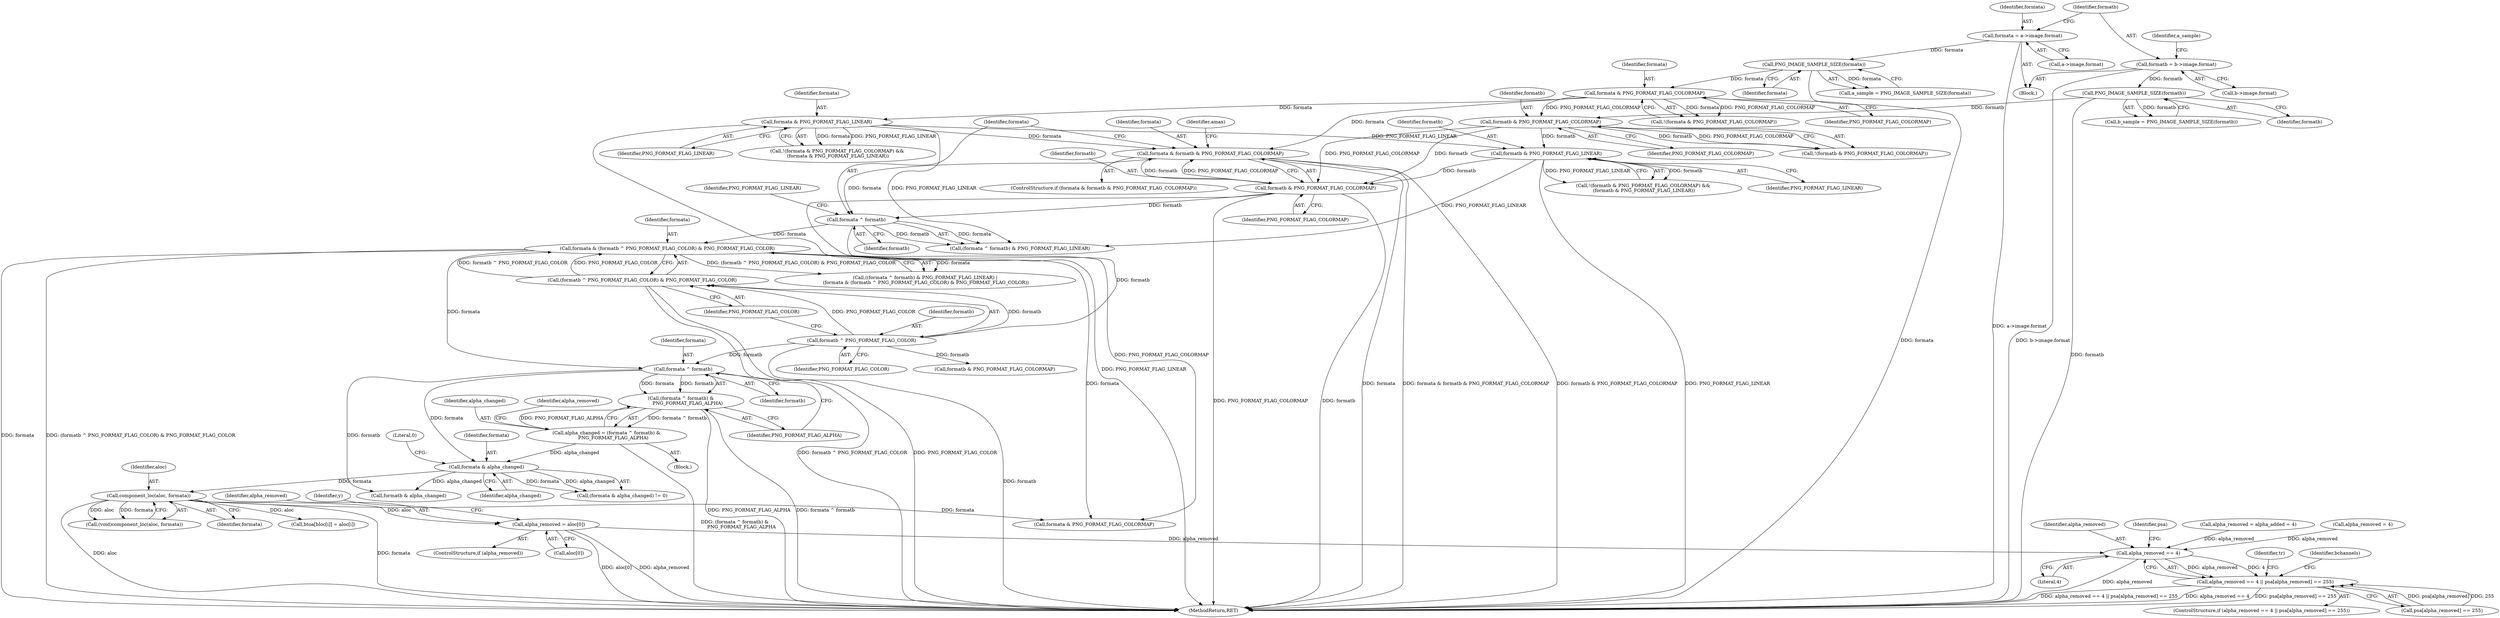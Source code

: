 digraph "0_Android_9d4853418ab2f754c2b63e091c29c5529b8b86ca_27@array" {
"1000767" [label="(Call,alpha_removed = aloc[0])"];
"1000722" [label="(Call,component_loc(aloc, formata))"];
"1000705" [label="(Call,formata & alpha_changed)"];
"1000698" [label="(Call,formata ^ formatb)"];
"1000686" [label="(Call,formata & (formatb ^ PNG_FORMAT_FLAG_COLOR) & PNG_FORMAT_FLAG_COLOR)"];
"1000682" [label="(Call,formata ^ formatb)"];
"1000303" [label="(Call,formata & formatb & PNG_FORMAT_FLAG_COLORMAP)"];
"1000257" [label="(Call,formata & PNG_FORMAT_FLAG_COLORMAP)"];
"1000208" [label="(Call,PNG_IMAGE_SAMPLE_SIZE(formata))"];
"1000190" [label="(Call,formata = a->image.format)"];
"1000260" [label="(Call,formata & PNG_FORMAT_FLAG_LINEAR)"];
"1000305" [label="(Call,formatb & PNG_FORMAT_FLAG_COLORMAP)"];
"1000272" [label="(Call,formatb & PNG_FORMAT_FLAG_LINEAR)"];
"1000269" [label="(Call,formatb & PNG_FORMAT_FLAG_COLORMAP)"];
"1000213" [label="(Call,PNG_IMAGE_SAMPLE_SIZE(formatb))"];
"1000198" [label="(Call,formatb = b->image.format)"];
"1000688" [label="(Call,(formatb ^ PNG_FORMAT_FLAG_COLOR) & PNG_FORMAT_FLAG_COLOR)"];
"1000689" [label="(Call,formatb ^ PNG_FORMAT_FLAG_COLOR)"];
"1000695" [label="(Call,alpha_changed = (formata ^ formatb) &\n         PNG_FORMAT_FLAG_ALPHA)"];
"1000697" [label="(Call,(formata ^ formatb) &\n         PNG_FORMAT_FLAG_ALPHA)"];
"1000982" [label="(Call,alpha_removed == 4)"];
"1000981" [label="(Call,alpha_removed == 4 || psa[alpha_removed] == 255)"];
"1000213" [label="(Call,PNG_IMAGE_SAMPLE_SIZE(formatb))"];
"1000689" [label="(Call,formatb ^ PNG_FORMAT_FLAG_COLOR)"];
"1000692" [label="(Identifier,PNG_FORMAT_FLAG_COLOR)"];
"1000307" [label="(Identifier,PNG_FORMAT_FLAG_COLORMAP)"];
"1000191" [label="(Identifier,formata)"];
"1000704" [label="(Call,(formata & alpha_changed) != 0)"];
"1000682" [label="(Call,formata ^ formatb)"];
"1000302" [label="(ControlStructure,if (formata & formatb & PNG_FORMAT_FLAG_COLORMAP))"];
"1000272" [label="(Call,formatb & PNG_FORMAT_FLAG_LINEAR)"];
"1000712" [label="(Call,formatb & alpha_changed)"];
"1000206" [label="(Call,a_sample = PNG_IMAGE_SAMPLE_SIZE(formata))"];
"1000691" [label="(Identifier,PNG_FORMAT_FLAG_COLOR)"];
"1000304" [label="(Identifier,formata)"];
"1000983" [label="(Identifier,alpha_removed)"];
"1000981" [label="(Call,alpha_removed == 4 || psa[alpha_removed] == 255)"];
"1000144" [label="(Block,)"];
"1000703" [label="(Identifier,alpha_removed)"];
"1000211" [label="(Call,b_sample = PNG_IMAGE_SAMPLE_SIZE(formatb))"];
"1000765" [label="(ControlStructure,if (alpha_removed))"];
"1000273" [label="(Identifier,formatb)"];
"1000268" [label="(Call,!(formatb & PNG_FORMAT_FLAG_COLORMAP))"];
"1000199" [label="(Identifier,formatb)"];
"1000207" [label="(Identifier,a_sample)"];
"1000274" [label="(Identifier,PNG_FORMAT_FLAG_LINEAR)"];
"1000306" [label="(Identifier,formatb)"];
"1000685" [label="(Identifier,PNG_FORMAT_FLAG_LINEAR)"];
"1000845" [label="(Call,formata & PNG_FORMAT_FLAG_COLORMAP)"];
"1000686" [label="(Call,formata & (formatb ^ PNG_FORMAT_FLAG_COLOR) & PNG_FORMAT_FLAG_COLOR)"];
"1000706" [label="(Identifier,formata)"];
"1000190" [label="(Call,formata = a->image.format)"];
"1000984" [label="(Literal,4)"];
"1000259" [label="(Identifier,PNG_FORMAT_FLAG_COLORMAP)"];
"1000708" [label="(Literal,0)"];
"1001128" [label="(MethodReturn,RET)"];
"1000271" [label="(Identifier,PNG_FORMAT_FLAG_COLORMAP)"];
"1000192" [label="(Call,a->image.format)"];
"1000305" [label="(Call,formatb & PNG_FORMAT_FLAG_COLORMAP)"];
"1000768" [label="(Identifier,alpha_removed)"];
"1000208" [label="(Call,PNG_IMAGE_SAMPLE_SIZE(formata))"];
"1000270" [label="(Identifier,formatb)"];
"1000261" [label="(Identifier,formata)"];
"1000267" [label="(Call,!(formatb & PNG_FORMAT_FLAG_COLORMAP) &&\n (formatb & PNG_FORMAT_FLAG_LINEAR))"];
"1000805" [label="(Identifier,y)"];
"1000723" [label="(Identifier,aloc)"];
"1000269" [label="(Call,formatb & PNG_FORMAT_FLAG_COLORMAP)"];
"1000707" [label="(Identifier,alpha_changed)"];
"1000720" [label="(Call,(void)component_loc(aloc, formata))"];
"1000697" [label="(Call,(formata ^ formatb) &\n         PNG_FORMAT_FLAG_ALPHA)"];
"1000722" [label="(Call,component_loc(aloc, formata))"];
"1000700" [label="(Identifier,formatb)"];
"1000262" [label="(Identifier,PNG_FORMAT_FLAG_LINEAR)"];
"1001061" [label="(Identifier,tr)"];
"1000257" [label="(Call,formata & PNG_FORMAT_FLAG_COLORMAP)"];
"1000680" [label="(Call,((formata ^ formatb) & PNG_FORMAT_FLAG_LINEAR) |\n (formata & (formatb ^ PNG_FORMAT_FLAG_COLOR) & PNG_FORMAT_FLAG_COLOR))"];
"1000698" [label="(Call,formata ^ formatb)"];
"1000683" [label="(Identifier,formata)"];
"1000303" [label="(Call,formata & formatb & PNG_FORMAT_FLAG_COLORMAP)"];
"1000769" [label="(Call,aloc[0])"];
"1000724" [label="(Identifier,formata)"];
"1000209" [label="(Identifier,formata)"];
"1000982" [label="(Call,alpha_removed == 4)"];
"1000705" [label="(Call,formata & alpha_changed)"];
"1000987" [label="(Identifier,psa)"];
"1000695" [label="(Call,alpha_changed = (formata ^ formatb) &\n         PNG_FORMAT_FLAG_ALPHA)"];
"1000688" [label="(Call,(formatb ^ PNG_FORMAT_FLAG_COLOR) & PNG_FORMAT_FLAG_COLOR)"];
"1000684" [label="(Identifier,formatb)"];
"1000870" [label="(Call,formatb & PNG_FORMAT_FLAG_COLORMAP)"];
"1000315" [label="(Identifier,amax)"];
"1000781" [label="(Call,alpha_removed = alpha_added = 4)"];
"1000690" [label="(Identifier,formatb)"];
"1000256" [label="(Call,!(formata & PNG_FORMAT_FLAG_COLORMAP))"];
"1000696" [label="(Identifier,alpha_changed)"];
"1000773" [label="(Call,alpha_removed = 4)"];
"1000214" [label="(Identifier,formatb)"];
"1000198" [label="(Call,formatb = b->image.format)"];
"1000980" [label="(ControlStructure,if (alpha_removed == 4 || psa[alpha_removed] == 255))"];
"1000745" [label="(Call,btoa[bloc[i]] = aloc[i])"];
"1000255" [label="(Call,!(formata & PNG_FORMAT_FLAG_COLORMAP) &&\n (formata & PNG_FORMAT_FLAG_LINEAR))"];
"1000985" [label="(Call,psa[alpha_removed] == 255)"];
"1000767" [label="(Call,alpha_removed = aloc[0])"];
"1000200" [label="(Call,b->image.format)"];
"1000701" [label="(Identifier,PNG_FORMAT_FLAG_ALPHA)"];
"1000681" [label="(Call,(formata ^ formatb) & PNG_FORMAT_FLAG_LINEAR)"];
"1000258" [label="(Identifier,formata)"];
"1000687" [label="(Identifier,formata)"];
"1000693" [label="(Block,)"];
"1000260" [label="(Call,formata & PNG_FORMAT_FLAG_LINEAR)"];
"1000992" [label="(Identifier,bchannels)"];
"1000699" [label="(Identifier,formata)"];
"1000767" -> "1000765"  [label="AST: "];
"1000767" -> "1000769"  [label="CFG: "];
"1000768" -> "1000767"  [label="AST: "];
"1000769" -> "1000767"  [label="AST: "];
"1000805" -> "1000767"  [label="CFG: "];
"1000767" -> "1001128"  [label="DDG: aloc[0]"];
"1000767" -> "1001128"  [label="DDG: alpha_removed"];
"1000722" -> "1000767"  [label="DDG: aloc"];
"1000767" -> "1000982"  [label="DDG: alpha_removed"];
"1000722" -> "1000720"  [label="AST: "];
"1000722" -> "1000724"  [label="CFG: "];
"1000723" -> "1000722"  [label="AST: "];
"1000724" -> "1000722"  [label="AST: "];
"1000720" -> "1000722"  [label="CFG: "];
"1000722" -> "1001128"  [label="DDG: formata"];
"1000722" -> "1001128"  [label="DDG: aloc"];
"1000722" -> "1000720"  [label="DDG: aloc"];
"1000722" -> "1000720"  [label="DDG: formata"];
"1000705" -> "1000722"  [label="DDG: formata"];
"1000722" -> "1000745"  [label="DDG: aloc"];
"1000722" -> "1000845"  [label="DDG: formata"];
"1000705" -> "1000704"  [label="AST: "];
"1000705" -> "1000707"  [label="CFG: "];
"1000706" -> "1000705"  [label="AST: "];
"1000707" -> "1000705"  [label="AST: "];
"1000708" -> "1000705"  [label="CFG: "];
"1000705" -> "1000704"  [label="DDG: formata"];
"1000705" -> "1000704"  [label="DDG: alpha_changed"];
"1000698" -> "1000705"  [label="DDG: formata"];
"1000695" -> "1000705"  [label="DDG: alpha_changed"];
"1000705" -> "1000712"  [label="DDG: alpha_changed"];
"1000698" -> "1000697"  [label="AST: "];
"1000698" -> "1000700"  [label="CFG: "];
"1000699" -> "1000698"  [label="AST: "];
"1000700" -> "1000698"  [label="AST: "];
"1000701" -> "1000698"  [label="CFG: "];
"1000698" -> "1000697"  [label="DDG: formata"];
"1000698" -> "1000697"  [label="DDG: formatb"];
"1000686" -> "1000698"  [label="DDG: formata"];
"1000689" -> "1000698"  [label="DDG: formatb"];
"1000698" -> "1000712"  [label="DDG: formatb"];
"1000686" -> "1000680"  [label="AST: "];
"1000686" -> "1000688"  [label="CFG: "];
"1000687" -> "1000686"  [label="AST: "];
"1000688" -> "1000686"  [label="AST: "];
"1000680" -> "1000686"  [label="CFG: "];
"1000686" -> "1001128"  [label="DDG: formata"];
"1000686" -> "1001128"  [label="DDG: (formatb ^ PNG_FORMAT_FLAG_COLOR) & PNG_FORMAT_FLAG_COLOR"];
"1000686" -> "1000680"  [label="DDG: formata"];
"1000686" -> "1000680"  [label="DDG: (formatb ^ PNG_FORMAT_FLAG_COLOR) & PNG_FORMAT_FLAG_COLOR"];
"1000682" -> "1000686"  [label="DDG: formata"];
"1000688" -> "1000686"  [label="DDG: formatb ^ PNG_FORMAT_FLAG_COLOR"];
"1000688" -> "1000686"  [label="DDG: PNG_FORMAT_FLAG_COLOR"];
"1000686" -> "1000845"  [label="DDG: formata"];
"1000682" -> "1000681"  [label="AST: "];
"1000682" -> "1000684"  [label="CFG: "];
"1000683" -> "1000682"  [label="AST: "];
"1000684" -> "1000682"  [label="AST: "];
"1000685" -> "1000682"  [label="CFG: "];
"1000682" -> "1000681"  [label="DDG: formata"];
"1000682" -> "1000681"  [label="DDG: formatb"];
"1000303" -> "1000682"  [label="DDG: formata"];
"1000305" -> "1000682"  [label="DDG: formatb"];
"1000682" -> "1000689"  [label="DDG: formatb"];
"1000303" -> "1000302"  [label="AST: "];
"1000303" -> "1000305"  [label="CFG: "];
"1000304" -> "1000303"  [label="AST: "];
"1000305" -> "1000303"  [label="AST: "];
"1000315" -> "1000303"  [label="CFG: "];
"1000683" -> "1000303"  [label="CFG: "];
"1000303" -> "1001128"  [label="DDG: formata"];
"1000303" -> "1001128"  [label="DDG: formata & formatb & PNG_FORMAT_FLAG_COLORMAP"];
"1000303" -> "1001128"  [label="DDG: formatb & PNG_FORMAT_FLAG_COLORMAP"];
"1000257" -> "1000303"  [label="DDG: formata"];
"1000260" -> "1000303"  [label="DDG: formata"];
"1000305" -> "1000303"  [label="DDG: formatb"];
"1000305" -> "1000303"  [label="DDG: PNG_FORMAT_FLAG_COLORMAP"];
"1000257" -> "1000256"  [label="AST: "];
"1000257" -> "1000259"  [label="CFG: "];
"1000258" -> "1000257"  [label="AST: "];
"1000259" -> "1000257"  [label="AST: "];
"1000256" -> "1000257"  [label="CFG: "];
"1000257" -> "1000256"  [label="DDG: formata"];
"1000257" -> "1000256"  [label="DDG: PNG_FORMAT_FLAG_COLORMAP"];
"1000208" -> "1000257"  [label="DDG: formata"];
"1000257" -> "1000260"  [label="DDG: formata"];
"1000257" -> "1000269"  [label="DDG: PNG_FORMAT_FLAG_COLORMAP"];
"1000208" -> "1000206"  [label="AST: "];
"1000208" -> "1000209"  [label="CFG: "];
"1000209" -> "1000208"  [label="AST: "];
"1000206" -> "1000208"  [label="CFG: "];
"1000208" -> "1001128"  [label="DDG: formata"];
"1000208" -> "1000206"  [label="DDG: formata"];
"1000190" -> "1000208"  [label="DDG: formata"];
"1000190" -> "1000144"  [label="AST: "];
"1000190" -> "1000192"  [label="CFG: "];
"1000191" -> "1000190"  [label="AST: "];
"1000192" -> "1000190"  [label="AST: "];
"1000199" -> "1000190"  [label="CFG: "];
"1000190" -> "1001128"  [label="DDG: a->image.format"];
"1000260" -> "1000255"  [label="AST: "];
"1000260" -> "1000262"  [label="CFG: "];
"1000261" -> "1000260"  [label="AST: "];
"1000262" -> "1000260"  [label="AST: "];
"1000255" -> "1000260"  [label="CFG: "];
"1000260" -> "1001128"  [label="DDG: PNG_FORMAT_FLAG_LINEAR"];
"1000260" -> "1000255"  [label="DDG: formata"];
"1000260" -> "1000255"  [label="DDG: PNG_FORMAT_FLAG_LINEAR"];
"1000260" -> "1000272"  [label="DDG: PNG_FORMAT_FLAG_LINEAR"];
"1000260" -> "1000681"  [label="DDG: PNG_FORMAT_FLAG_LINEAR"];
"1000305" -> "1000307"  [label="CFG: "];
"1000306" -> "1000305"  [label="AST: "];
"1000307" -> "1000305"  [label="AST: "];
"1000305" -> "1001128"  [label="DDG: PNG_FORMAT_FLAG_COLORMAP"];
"1000305" -> "1001128"  [label="DDG: formatb"];
"1000272" -> "1000305"  [label="DDG: formatb"];
"1000269" -> "1000305"  [label="DDG: formatb"];
"1000269" -> "1000305"  [label="DDG: PNG_FORMAT_FLAG_COLORMAP"];
"1000305" -> "1000845"  [label="DDG: PNG_FORMAT_FLAG_COLORMAP"];
"1000272" -> "1000267"  [label="AST: "];
"1000272" -> "1000274"  [label="CFG: "];
"1000273" -> "1000272"  [label="AST: "];
"1000274" -> "1000272"  [label="AST: "];
"1000267" -> "1000272"  [label="CFG: "];
"1000272" -> "1001128"  [label="DDG: PNG_FORMAT_FLAG_LINEAR"];
"1000272" -> "1000267"  [label="DDG: formatb"];
"1000272" -> "1000267"  [label="DDG: PNG_FORMAT_FLAG_LINEAR"];
"1000269" -> "1000272"  [label="DDG: formatb"];
"1000272" -> "1000681"  [label="DDG: PNG_FORMAT_FLAG_LINEAR"];
"1000269" -> "1000268"  [label="AST: "];
"1000269" -> "1000271"  [label="CFG: "];
"1000270" -> "1000269"  [label="AST: "];
"1000271" -> "1000269"  [label="AST: "];
"1000268" -> "1000269"  [label="CFG: "];
"1000269" -> "1000268"  [label="DDG: formatb"];
"1000269" -> "1000268"  [label="DDG: PNG_FORMAT_FLAG_COLORMAP"];
"1000213" -> "1000269"  [label="DDG: formatb"];
"1000213" -> "1000211"  [label="AST: "];
"1000213" -> "1000214"  [label="CFG: "];
"1000214" -> "1000213"  [label="AST: "];
"1000211" -> "1000213"  [label="CFG: "];
"1000213" -> "1001128"  [label="DDG: formatb"];
"1000213" -> "1000211"  [label="DDG: formatb"];
"1000198" -> "1000213"  [label="DDG: formatb"];
"1000198" -> "1000144"  [label="AST: "];
"1000198" -> "1000200"  [label="CFG: "];
"1000199" -> "1000198"  [label="AST: "];
"1000200" -> "1000198"  [label="AST: "];
"1000207" -> "1000198"  [label="CFG: "];
"1000198" -> "1001128"  [label="DDG: b->image.format"];
"1000688" -> "1000692"  [label="CFG: "];
"1000689" -> "1000688"  [label="AST: "];
"1000692" -> "1000688"  [label="AST: "];
"1000688" -> "1001128"  [label="DDG: formatb ^ PNG_FORMAT_FLAG_COLOR"];
"1000688" -> "1001128"  [label="DDG: PNG_FORMAT_FLAG_COLOR"];
"1000689" -> "1000688"  [label="DDG: formatb"];
"1000689" -> "1000688"  [label="DDG: PNG_FORMAT_FLAG_COLOR"];
"1000689" -> "1000691"  [label="CFG: "];
"1000690" -> "1000689"  [label="AST: "];
"1000691" -> "1000689"  [label="AST: "];
"1000692" -> "1000689"  [label="CFG: "];
"1000689" -> "1001128"  [label="DDG: formatb"];
"1000689" -> "1000870"  [label="DDG: formatb"];
"1000695" -> "1000693"  [label="AST: "];
"1000695" -> "1000697"  [label="CFG: "];
"1000696" -> "1000695"  [label="AST: "];
"1000697" -> "1000695"  [label="AST: "];
"1000703" -> "1000695"  [label="CFG: "];
"1000695" -> "1001128"  [label="DDG: (formata ^ formatb) &\n         PNG_FORMAT_FLAG_ALPHA"];
"1000697" -> "1000695"  [label="DDG: formata ^ formatb"];
"1000697" -> "1000695"  [label="DDG: PNG_FORMAT_FLAG_ALPHA"];
"1000697" -> "1000701"  [label="CFG: "];
"1000701" -> "1000697"  [label="AST: "];
"1000697" -> "1001128"  [label="DDG: PNG_FORMAT_FLAG_ALPHA"];
"1000697" -> "1001128"  [label="DDG: formata ^ formatb"];
"1000982" -> "1000981"  [label="AST: "];
"1000982" -> "1000984"  [label="CFG: "];
"1000983" -> "1000982"  [label="AST: "];
"1000984" -> "1000982"  [label="AST: "];
"1000987" -> "1000982"  [label="CFG: "];
"1000981" -> "1000982"  [label="CFG: "];
"1000982" -> "1001128"  [label="DDG: alpha_removed"];
"1000982" -> "1000981"  [label="DDG: alpha_removed"];
"1000982" -> "1000981"  [label="DDG: 4"];
"1000781" -> "1000982"  [label="DDG: alpha_removed"];
"1000773" -> "1000982"  [label="DDG: alpha_removed"];
"1000981" -> "1000980"  [label="AST: "];
"1000981" -> "1000985"  [label="CFG: "];
"1000985" -> "1000981"  [label="AST: "];
"1000992" -> "1000981"  [label="CFG: "];
"1001061" -> "1000981"  [label="CFG: "];
"1000981" -> "1001128"  [label="DDG: alpha_removed == 4 || psa[alpha_removed] == 255"];
"1000981" -> "1001128"  [label="DDG: alpha_removed == 4"];
"1000981" -> "1001128"  [label="DDG: psa[alpha_removed] == 255"];
"1000985" -> "1000981"  [label="DDG: psa[alpha_removed]"];
"1000985" -> "1000981"  [label="DDG: 255"];
}

